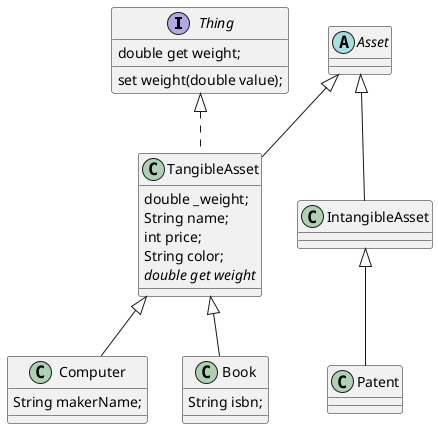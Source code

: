 @startuml

interface Thing {
    double get weight;
    set weight(double value);
}

abstract class Asset {}

class TangibleAsset extends Asset implements Thing {
    double _weight;
    String name;
    int price;
    String color;
    {abstract}double get weight
}

class IntangibleAsset extends Asset {

}

class Computer extends TangibleAsset {
    String makerName;
}

class Book extends TangibleAsset {
    String isbn;
}

class Patent extends IntangibleAsset {}


@enduml